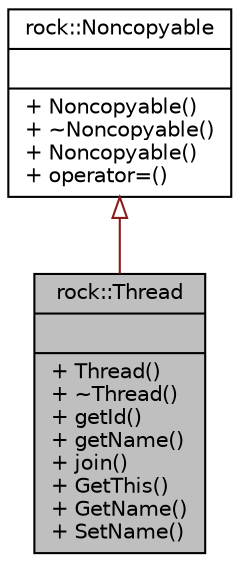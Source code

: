 digraph "rock::Thread"
{
 // LATEX_PDF_SIZE
  edge [fontname="Helvetica",fontsize="10",labelfontname="Helvetica",labelfontsize="10"];
  node [fontname="Helvetica",fontsize="10",shape=record];
  Node1 [label="{rock::Thread\n||+ Thread()\l+ ~Thread()\l+ getId()\l+ getName()\l+ join()\l+ GetThis()\l+ GetName()\l+ SetName()\l}",height=0.2,width=0.4,color="black", fillcolor="grey75", style="filled", fontcolor="black",tooltip="线程类"];
  Node2 -> Node1 [dir="back",color="firebrick4",fontsize="10",style="solid",arrowtail="onormal"];
  Node2 [label="{rock::Noncopyable\n||+ Noncopyable()\l+ ~Noncopyable()\l+ Noncopyable()\l+ operator=()\l}",height=0.2,width=0.4,color="black", fillcolor="white", style="filled",URL="$classrock_1_1Noncopyable.html",tooltip="对象无法拷贝,赋值"];
}
